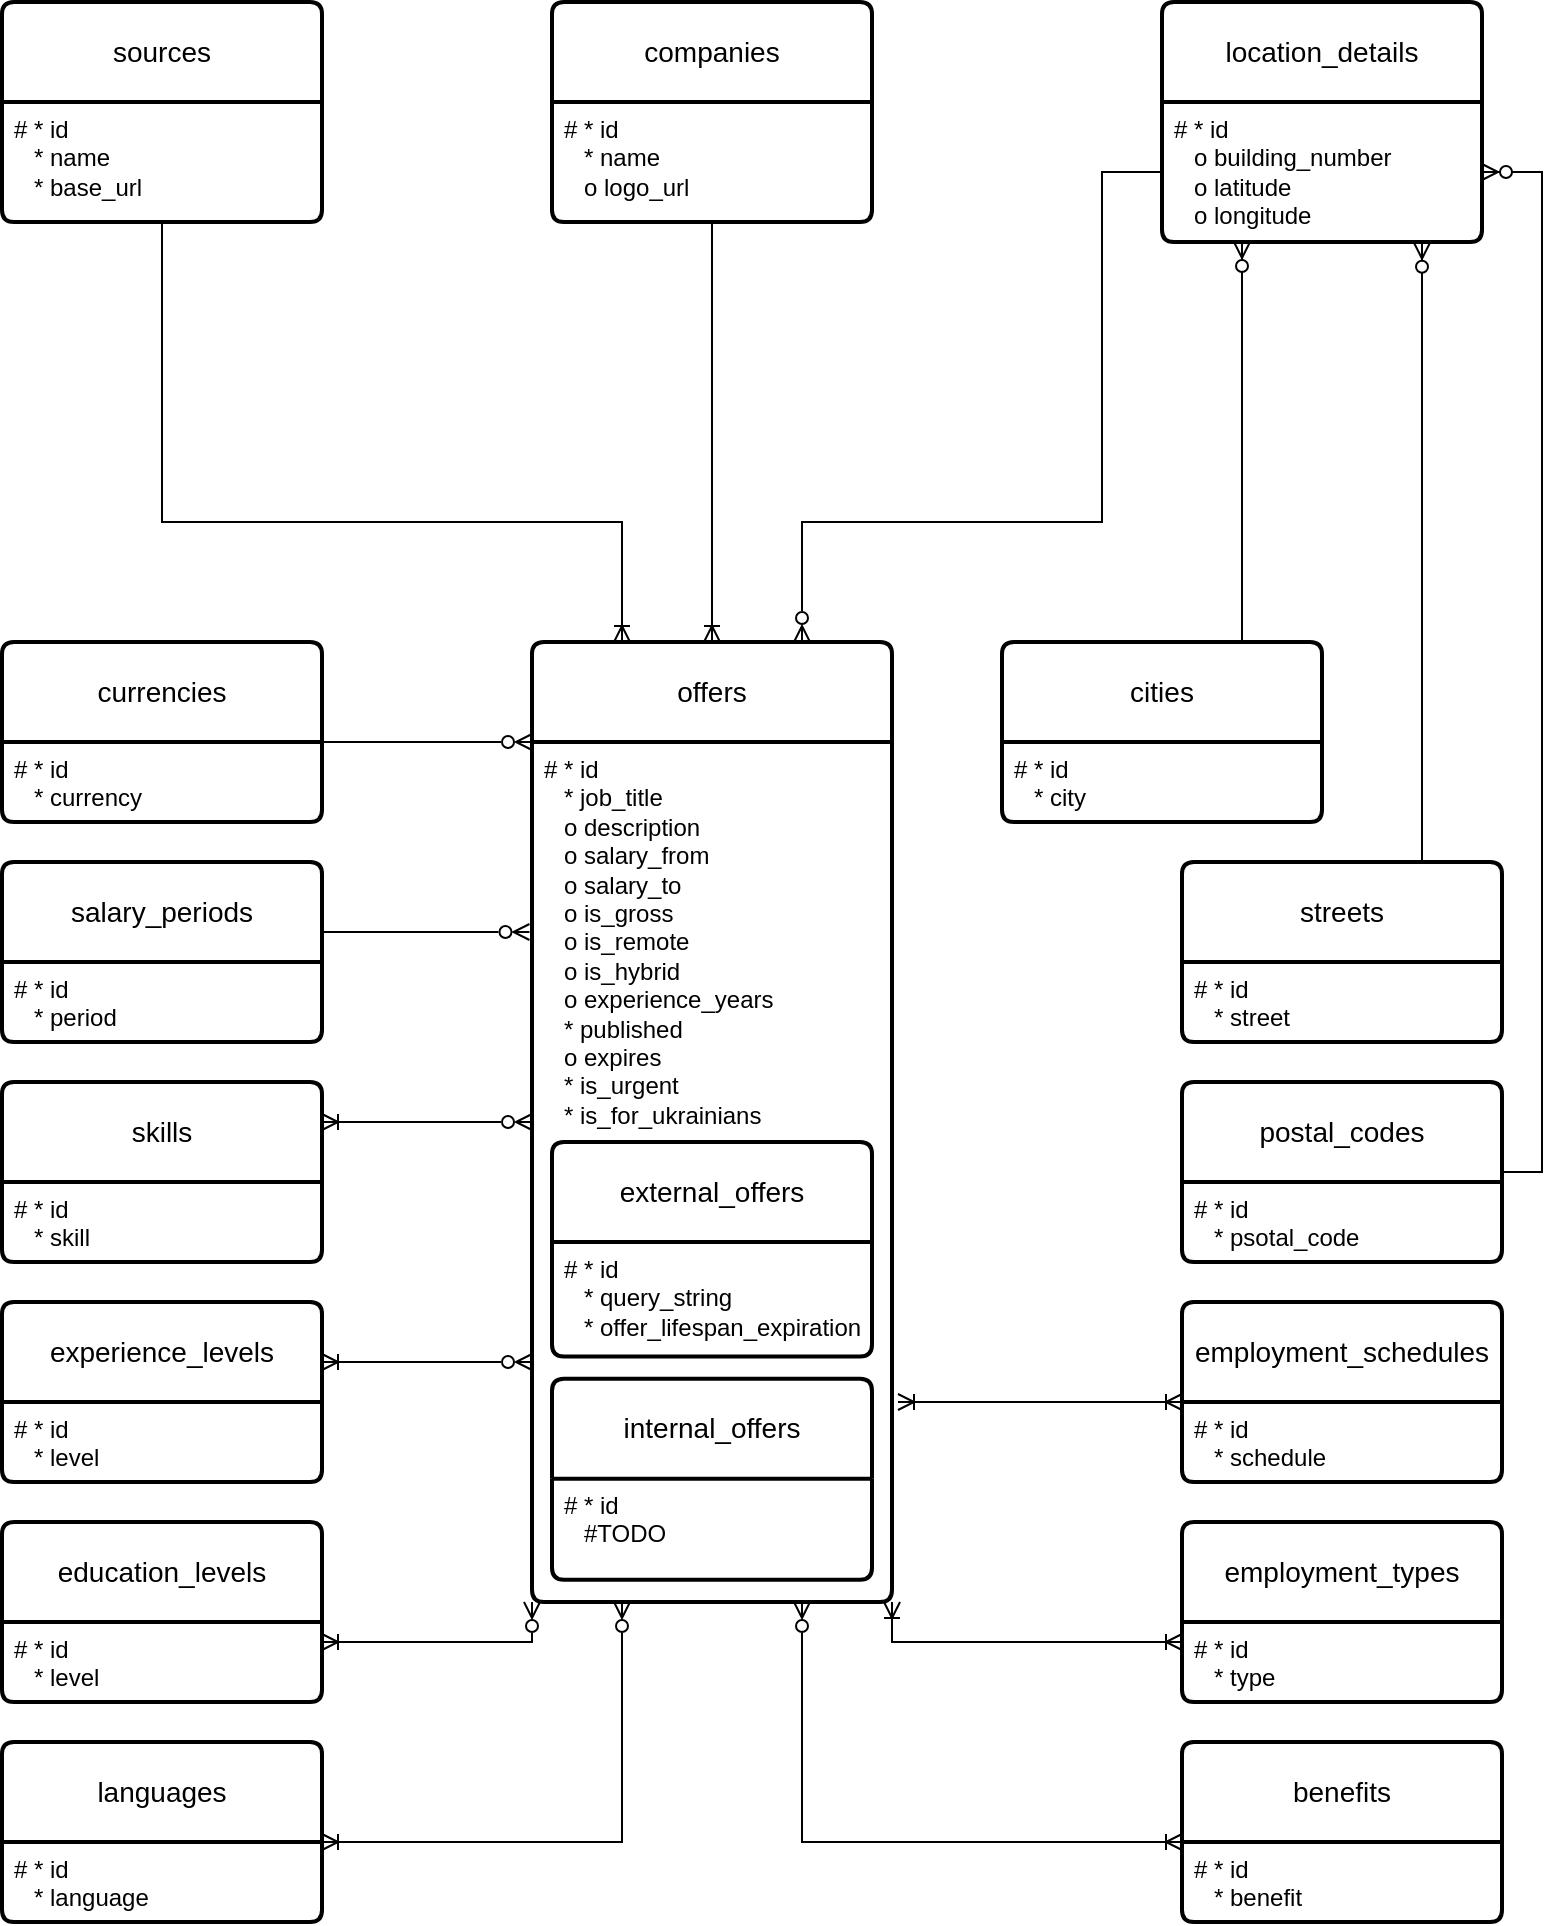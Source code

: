 <mxfile version="28.0.9">
  <diagram name="Strona-1" id="_6M75ooqKnDLT4tYcyIA">
    <mxGraphModel dx="922" dy="1304" grid="1" gridSize="10" guides="1" tooltips="1" connect="1" arrows="1" fold="1" page="1" pageScale="1" pageWidth="827" pageHeight="1169" math="0" shadow="0">
      <root>
        <mxCell id="0" />
        <mxCell id="1" parent="0" />
        <mxCell id="-K2eB1AA9z9G4rPxQfK5-10" value="sources" style="swimlane;childLayout=stackLayout;horizontal=1;startSize=50;horizontalStack=0;rounded=1;fontSize=14;fontStyle=0;strokeWidth=2;resizeParent=0;resizeLast=1;shadow=0;dashed=0;align=center;arcSize=4;whiteSpace=wrap;html=1;" vertex="1" parent="1">
          <mxGeometry x="40" y="40" width="160" height="110" as="geometry" />
        </mxCell>
        <mxCell id="-K2eB1AA9z9G4rPxQfK5-11" value="# * id&lt;div&gt;&amp;nbsp; &amp;nbsp;* name&lt;/div&gt;&lt;div&gt;&amp;nbsp; &amp;nbsp;* base_url&lt;/div&gt;" style="align=left;strokeColor=none;fillColor=none;spacingLeft=4;spacingRight=4;fontSize=12;verticalAlign=top;resizable=0;rotatable=0;part=1;html=1;whiteSpace=wrap;" vertex="1" parent="-K2eB1AA9z9G4rPxQfK5-10">
          <mxGeometry y="50" width="160" height="60" as="geometry" />
        </mxCell>
        <mxCell id="-K2eB1AA9z9G4rPxQfK5-12" value="companies" style="swimlane;childLayout=stackLayout;horizontal=1;startSize=50;horizontalStack=0;rounded=1;fontSize=14;fontStyle=0;strokeWidth=2;resizeParent=0;resizeLast=1;shadow=0;dashed=0;align=center;arcSize=4;whiteSpace=wrap;html=1;" vertex="1" parent="1">
          <mxGeometry x="315" y="40" width="160" height="110" as="geometry" />
        </mxCell>
        <mxCell id="-K2eB1AA9z9G4rPxQfK5-13" value="# * id&lt;div&gt;&amp;nbsp; &amp;nbsp;* name&lt;/div&gt;&lt;div&gt;&amp;nbsp; &amp;nbsp;o logo_url&lt;/div&gt;" style="align=left;strokeColor=none;fillColor=none;spacingLeft=4;spacingRight=4;fontSize=12;verticalAlign=top;resizable=0;rotatable=0;part=1;html=1;whiteSpace=wrap;" vertex="1" parent="-K2eB1AA9z9G4rPxQfK5-12">
          <mxGeometry y="50" width="160" height="60" as="geometry" />
        </mxCell>
        <mxCell id="-K2eB1AA9z9G4rPxQfK5-14" value="currencies" style="swimlane;childLayout=stackLayout;horizontal=1;startSize=50;horizontalStack=0;rounded=1;fontSize=14;fontStyle=0;strokeWidth=2;resizeParent=0;resizeLast=1;shadow=0;dashed=0;align=center;arcSize=4;whiteSpace=wrap;html=1;" vertex="1" parent="1">
          <mxGeometry x="40" y="360" width="160" height="90" as="geometry" />
        </mxCell>
        <mxCell id="-K2eB1AA9z9G4rPxQfK5-15" value="# * id&lt;div&gt;&amp;nbsp; &amp;nbsp;* currency&lt;/div&gt;" style="align=left;strokeColor=none;fillColor=none;spacingLeft=4;spacingRight=4;fontSize=12;verticalAlign=top;resizable=0;rotatable=0;part=1;html=1;whiteSpace=wrap;" vertex="1" parent="-K2eB1AA9z9G4rPxQfK5-14">
          <mxGeometry y="50" width="160" height="40" as="geometry" />
        </mxCell>
        <mxCell id="-K2eB1AA9z9G4rPxQfK5-18" value="salary_periods" style="swimlane;childLayout=stackLayout;horizontal=1;startSize=50;horizontalStack=0;rounded=1;fontSize=14;fontStyle=0;strokeWidth=2;resizeParent=0;resizeLast=1;shadow=0;dashed=0;align=center;arcSize=4;whiteSpace=wrap;html=1;" vertex="1" parent="1">
          <mxGeometry x="40" y="470" width="160" height="90" as="geometry" />
        </mxCell>
        <mxCell id="-K2eB1AA9z9G4rPxQfK5-19" value="# * id&lt;div&gt;&amp;nbsp; &amp;nbsp;* period&lt;/div&gt;" style="align=left;strokeColor=none;fillColor=none;spacingLeft=4;spacingRight=4;fontSize=12;verticalAlign=top;resizable=0;rotatable=0;part=1;html=1;whiteSpace=wrap;" vertex="1" parent="-K2eB1AA9z9G4rPxQfK5-18">
          <mxGeometry y="50" width="160" height="40" as="geometry" />
        </mxCell>
        <mxCell id="-K2eB1AA9z9G4rPxQfK5-20" value="experience_levels" style="swimlane;childLayout=stackLayout;horizontal=1;startSize=50;horizontalStack=0;rounded=1;fontSize=14;fontStyle=0;strokeWidth=2;resizeParent=0;resizeLast=1;shadow=0;dashed=0;align=center;arcSize=4;whiteSpace=wrap;html=1;" vertex="1" parent="1">
          <mxGeometry x="40" y="690" width="160" height="90" as="geometry" />
        </mxCell>
        <mxCell id="-K2eB1AA9z9G4rPxQfK5-21" value="# * id&lt;div&gt;&amp;nbsp; &amp;nbsp;* level&lt;/div&gt;" style="align=left;strokeColor=none;fillColor=none;spacingLeft=4;spacingRight=4;fontSize=12;verticalAlign=top;resizable=0;rotatable=0;part=1;html=1;whiteSpace=wrap;" vertex="1" parent="-K2eB1AA9z9G4rPxQfK5-20">
          <mxGeometry y="50" width="160" height="40" as="geometry" />
        </mxCell>
        <mxCell id="-K2eB1AA9z9G4rPxQfK5-22" value="skills" style="swimlane;childLayout=stackLayout;horizontal=1;startSize=50;horizontalStack=0;rounded=1;fontSize=14;fontStyle=0;strokeWidth=2;resizeParent=0;resizeLast=1;shadow=0;dashed=0;align=center;arcSize=4;whiteSpace=wrap;html=1;" vertex="1" parent="1">
          <mxGeometry x="40" y="580" width="160" height="90" as="geometry" />
        </mxCell>
        <mxCell id="-K2eB1AA9z9G4rPxQfK5-23" value="# * id&lt;div&gt;&amp;nbsp; &amp;nbsp;* skill&lt;/div&gt;" style="align=left;strokeColor=none;fillColor=none;spacingLeft=4;spacingRight=4;fontSize=12;verticalAlign=top;resizable=0;rotatable=0;part=1;html=1;whiteSpace=wrap;" vertex="1" parent="-K2eB1AA9z9G4rPxQfK5-22">
          <mxGeometry y="50" width="160" height="40" as="geometry" />
        </mxCell>
        <mxCell id="-K2eB1AA9z9G4rPxQfK5-24" value="education_levels" style="swimlane;childLayout=stackLayout;horizontal=1;startSize=50;horizontalStack=0;rounded=1;fontSize=14;fontStyle=0;strokeWidth=2;resizeParent=0;resizeLast=1;shadow=0;dashed=0;align=center;arcSize=4;whiteSpace=wrap;html=1;" vertex="1" parent="1">
          <mxGeometry x="40" y="800" width="160" height="90" as="geometry" />
        </mxCell>
        <mxCell id="-K2eB1AA9z9G4rPxQfK5-25" value="# * id&lt;div&gt;&amp;nbsp; &amp;nbsp;* level&lt;span style=&quot;color: rgba(0, 0, 0, 0); font-family: monospace; font-size: 0px; text-wrap-mode: nowrap; background-color: transparent;&quot;&gt;%3CmxGraphModel%3E%3Croot%3E%3CmxCell%20id%3D%220%22%2F%3E%3CmxCell%20id%3D%221%22%20parent%3D%220%22%2F%3E%3CmxCell%20id%3D%222%22%20value%3D%22currencies%22%20style%3D%22swimlane%3BchildLayout%3DstackLayout%3Bhorizontal%3D1%3BstartSize%3D50%3BhorizontalStack%3D0%3Brounded%3D1%3BfontSize%3D14%3BfontStyle%3D0%3BstrokeWidth%3D2%3BresizeParent%3D0%3BresizeLast%3D1%3Bshadow%3D0%3Bdashed%3D0%3Balign%3Dcenter%3BarcSize%3D4%3BwhiteSpace%3Dwrap%3Bhtml%3D1%3B%22%20vertex%3D%221%22%20parent%3D%221%22%3E%3CmxGeometry%20x%3D%22220%22%20y%3D%22230%22%20width%3D%22160%22%20height%3D%2290%22%20as%3D%22geometry%22%2F%3E%3C%2FmxCell%3E%3CmxCell%20id%3D%223%22%20value%3D%22%23%20*%20id%26lt%3Bdiv%26gt%3B%26amp%3Bnbsp%3B%20%26amp%3Bnbsp%3B*%20currency%26lt%3B%2Fdiv%26gt%3B%22%20style%3D%22align%3Dleft%3BstrokeColor%3Dnone%3BfillColor%3Dnone%3BspacingLeft%3D4%3BspacingRight%3D4%3BfontSize%3D12%3BverticalAlign%3Dtop%3Bresizable%3D0%3Brotatable%3D0%3Bpart%3D1%3Bhtml%3D1%3BwhiteSpace%3Dwrap%3B%22%20vertex%3D%221%22%20parent%3D%222%22%3E%3CmxGeometry%20y%3D%2250%22%20width%3D%22160%22%20height%3D%2240%22%20as%3D%22geometry%22%2F%3E%3C%2FmxCell%3E%3C%2Froot%3E%3C%2FmxGraphModel%3E&lt;/span&gt;&lt;/div&gt;" style="align=left;strokeColor=none;fillColor=none;spacingLeft=4;spacingRight=4;fontSize=12;verticalAlign=top;resizable=0;rotatable=0;part=1;html=1;whiteSpace=wrap;" vertex="1" parent="-K2eB1AA9z9G4rPxQfK5-24">
          <mxGeometry y="50" width="160" height="40" as="geometry" />
        </mxCell>
        <mxCell id="-K2eB1AA9z9G4rPxQfK5-26" value="employment_types" style="swimlane;childLayout=stackLayout;horizontal=1;startSize=50;horizontalStack=0;rounded=1;fontSize=14;fontStyle=0;strokeWidth=2;resizeParent=0;resizeLast=1;shadow=0;dashed=0;align=center;arcSize=4;whiteSpace=wrap;html=1;" vertex="1" parent="1">
          <mxGeometry x="630" y="800" width="160" height="90" as="geometry" />
        </mxCell>
        <mxCell id="-K2eB1AA9z9G4rPxQfK5-27" value="# * id&lt;div&gt;&amp;nbsp; &amp;nbsp;* type&lt;/div&gt;" style="align=left;strokeColor=none;fillColor=none;spacingLeft=4;spacingRight=4;fontSize=12;verticalAlign=top;resizable=0;rotatable=0;part=1;html=1;whiteSpace=wrap;" vertex="1" parent="-K2eB1AA9z9G4rPxQfK5-26">
          <mxGeometry y="50" width="160" height="40" as="geometry" />
        </mxCell>
        <mxCell id="-K2eB1AA9z9G4rPxQfK5-28" value="benefits" style="swimlane;childLayout=stackLayout;horizontal=1;startSize=50;horizontalStack=0;rounded=1;fontSize=14;fontStyle=0;strokeWidth=2;resizeParent=0;resizeLast=1;shadow=0;dashed=0;align=center;arcSize=4;whiteSpace=wrap;html=1;" vertex="1" parent="1">
          <mxGeometry x="630" y="910" width="160" height="90" as="geometry" />
        </mxCell>
        <mxCell id="-K2eB1AA9z9G4rPxQfK5-29" value="# * id&lt;div&gt;&amp;nbsp; &amp;nbsp;* benefit&lt;/div&gt;" style="align=left;strokeColor=none;fillColor=none;spacingLeft=4;spacingRight=4;fontSize=12;verticalAlign=top;resizable=0;rotatable=0;part=1;html=1;whiteSpace=wrap;" vertex="1" parent="-K2eB1AA9z9G4rPxQfK5-28">
          <mxGeometry y="50" width="160" height="40" as="geometry" />
        </mxCell>
        <mxCell id="-K2eB1AA9z9G4rPxQfK5-30" value="languages" style="swimlane;childLayout=stackLayout;horizontal=1;startSize=50;horizontalStack=0;rounded=1;fontSize=14;fontStyle=0;strokeWidth=2;resizeParent=0;resizeLast=1;shadow=0;dashed=0;align=center;arcSize=4;whiteSpace=wrap;html=1;" vertex="1" parent="1">
          <mxGeometry x="40" y="910" width="160" height="90" as="geometry" />
        </mxCell>
        <mxCell id="-K2eB1AA9z9G4rPxQfK5-31" value="# * id&lt;div&gt;&amp;nbsp; &amp;nbsp;* language&lt;/div&gt;" style="align=left;strokeColor=none;fillColor=none;spacingLeft=4;spacingRight=4;fontSize=12;verticalAlign=top;resizable=0;rotatable=0;part=1;html=1;whiteSpace=wrap;" vertex="1" parent="-K2eB1AA9z9G4rPxQfK5-30">
          <mxGeometry y="50" width="160" height="40" as="geometry" />
        </mxCell>
        <mxCell id="-K2eB1AA9z9G4rPxQfK5-32" value="employment_schedules" style="swimlane;childLayout=stackLayout;horizontal=1;startSize=50;horizontalStack=0;rounded=1;fontSize=14;fontStyle=0;strokeWidth=2;resizeParent=0;resizeLast=1;shadow=0;dashed=0;align=center;arcSize=4;whiteSpace=wrap;html=1;" vertex="1" parent="1">
          <mxGeometry x="630" y="690" width="160" height="90" as="geometry" />
        </mxCell>
        <mxCell id="-K2eB1AA9z9G4rPxQfK5-33" value="# * id&lt;div&gt;&amp;nbsp; &amp;nbsp;* schedule&lt;/div&gt;" style="align=left;strokeColor=none;fillColor=none;spacingLeft=4;spacingRight=4;fontSize=12;verticalAlign=top;resizable=0;rotatable=0;part=1;html=1;whiteSpace=wrap;" vertex="1" parent="-K2eB1AA9z9G4rPxQfK5-32">
          <mxGeometry y="50" width="160" height="40" as="geometry" />
        </mxCell>
        <mxCell id="-K2eB1AA9z9G4rPxQfK5-34" value="location_details" style="swimlane;childLayout=stackLayout;horizontal=1;startSize=50;horizontalStack=0;rounded=1;fontSize=14;fontStyle=0;strokeWidth=2;resizeParent=0;resizeLast=1;shadow=0;dashed=0;align=center;arcSize=4;whiteSpace=wrap;html=1;" vertex="1" parent="1">
          <mxGeometry x="620" y="40" width="160" height="120" as="geometry" />
        </mxCell>
        <mxCell id="-K2eB1AA9z9G4rPxQfK5-35" value="# * id&lt;div&gt;&amp;nbsp; &amp;nbsp;o building_number&lt;/div&gt;&lt;div&gt;&lt;span style=&quot;background-color: transparent; color: light-dark(rgb(0, 0, 0), rgb(255, 255, 255));&quot;&gt;&amp;nbsp; &amp;nbsp;o latitude&lt;/span&gt;&lt;/div&gt;&lt;div&gt;&amp;nbsp; &amp;nbsp;o longitude&lt;/div&gt;&lt;div&gt;&lt;br&gt;&lt;/div&gt;" style="align=left;strokeColor=none;fillColor=none;spacingLeft=4;spacingRight=4;fontSize=12;verticalAlign=top;resizable=0;rotatable=0;part=1;html=1;whiteSpace=wrap;" vertex="1" parent="-K2eB1AA9z9G4rPxQfK5-34">
          <mxGeometry y="50" width="160" height="70" as="geometry" />
        </mxCell>
        <mxCell id="-K2eB1AA9z9G4rPxQfK5-42" value="" style="group" vertex="1" connectable="0" parent="1">
          <mxGeometry x="305" y="360" width="180" height="480" as="geometry" />
        </mxCell>
        <mxCell id="-K2eB1AA9z9G4rPxQfK5-36" value="offers" style="swimlane;childLayout=stackLayout;horizontal=1;startSize=50;horizontalStack=0;rounded=1;fontSize=14;fontStyle=0;strokeWidth=2;resizeParent=0;resizeLast=1;shadow=0;dashed=0;align=center;arcSize=4;whiteSpace=wrap;html=1;" vertex="1" parent="-K2eB1AA9z9G4rPxQfK5-42">
          <mxGeometry width="180" height="480" as="geometry" />
        </mxCell>
        <mxCell id="-K2eB1AA9z9G4rPxQfK5-37" value="# * id&lt;div&gt;&amp;nbsp; &amp;nbsp;* job_title&lt;/div&gt;&lt;div&gt;&amp;nbsp; &amp;nbsp;o description&lt;/div&gt;&lt;div&gt;&amp;nbsp; &amp;nbsp;o salary_from&lt;/div&gt;&lt;div&gt;&amp;nbsp; &amp;nbsp;o salary_to&lt;/div&gt;&lt;div&gt;&amp;nbsp; &amp;nbsp;o is_gross&lt;/div&gt;&lt;div&gt;&amp;nbsp; &amp;nbsp;o is_remote&lt;/div&gt;&lt;div&gt;&amp;nbsp; &amp;nbsp;o is_hybrid&lt;/div&gt;&lt;div&gt;&amp;nbsp; &amp;nbsp;o experience_years&lt;/div&gt;&lt;div&gt;&amp;nbsp; &amp;nbsp;* published&lt;/div&gt;&lt;div&gt;&amp;nbsp; &amp;nbsp;o expires&lt;/div&gt;&lt;div&gt;&amp;nbsp; &amp;nbsp;* is_urgent&lt;/div&gt;&lt;div&gt;&amp;nbsp; &amp;nbsp;* is_for_ukrainians&lt;/div&gt;" style="align=left;strokeColor=none;fillColor=none;spacingLeft=4;spacingRight=4;fontSize=12;verticalAlign=top;resizable=0;rotatable=0;part=1;html=1;whiteSpace=wrap;" vertex="1" parent="-K2eB1AA9z9G4rPxQfK5-36">
          <mxGeometry y="50" width="180" height="430" as="geometry" />
        </mxCell>
        <mxCell id="-K2eB1AA9z9G4rPxQfK5-38" value="external_offers" style="swimlane;childLayout=stackLayout;horizontal=1;startSize=50;horizontalStack=0;rounded=1;fontSize=14;fontStyle=0;strokeWidth=2;resizeParent=0;resizeLast=1;shadow=0;dashed=0;align=center;arcSize=4;whiteSpace=wrap;html=1;" vertex="1" parent="-K2eB1AA9z9G4rPxQfK5-42">
          <mxGeometry x="10" y="250" width="160" height="107.21" as="geometry" />
        </mxCell>
        <mxCell id="-K2eB1AA9z9G4rPxQfK5-39" value="# * id&lt;div&gt;&amp;nbsp; &amp;nbsp;* query_string&lt;/div&gt;&lt;div&gt;&amp;nbsp; &amp;nbsp;* offer_lifespan_expiration&lt;/div&gt;" style="align=left;strokeColor=none;fillColor=none;spacingLeft=4;spacingRight=4;fontSize=12;verticalAlign=top;resizable=0;rotatable=0;part=1;html=1;whiteSpace=wrap;" vertex="1" parent="-K2eB1AA9z9G4rPxQfK5-38">
          <mxGeometry y="50" width="160" height="57.21" as="geometry" />
        </mxCell>
        <mxCell id="-K2eB1AA9z9G4rPxQfK5-40" value="internal_offers" style="swimlane;childLayout=stackLayout;horizontal=1;startSize=50;horizontalStack=0;rounded=1;fontSize=14;fontStyle=0;strokeWidth=2;resizeParent=0;resizeLast=1;shadow=0;dashed=0;align=center;arcSize=4;whiteSpace=wrap;html=1;" vertex="1" parent="-K2eB1AA9z9G4rPxQfK5-42">
          <mxGeometry x="10" y="368.372" width="160" height="100.465" as="geometry" />
        </mxCell>
        <mxCell id="-K2eB1AA9z9G4rPxQfK5-41" value="# * id&lt;div&gt;&amp;nbsp; &amp;nbsp;#TODO&lt;/div&gt;" style="align=left;strokeColor=none;fillColor=none;spacingLeft=4;spacingRight=4;fontSize=12;verticalAlign=top;resizable=0;rotatable=0;part=1;html=1;whiteSpace=wrap;" vertex="1" parent="-K2eB1AA9z9G4rPxQfK5-40">
          <mxGeometry y="50" width="160" height="50.465" as="geometry" />
        </mxCell>
        <mxCell id="-K2eB1AA9z9G4rPxQfK5-43" value="" style="edgeStyle=elbowEdgeStyle;fontSize=12;html=1;endArrow=ERoneToMany;rounded=0;elbow=vertical;entryX=0.25;entryY=0;entryDx=0;entryDy=0;" edge="1" parent="1" source="-K2eB1AA9z9G4rPxQfK5-11" target="-K2eB1AA9z9G4rPxQfK5-36">
          <mxGeometry width="100" height="100" relative="1" as="geometry">
            <mxPoint x="500" y="480" as="sourcePoint" />
            <mxPoint x="340" y="280" as="targetPoint" />
            <Array as="points">
              <mxPoint x="240" y="300" />
            </Array>
          </mxGeometry>
        </mxCell>
        <mxCell id="-K2eB1AA9z9G4rPxQfK5-44" value="" style="edgeStyle=elbowEdgeStyle;fontSize=12;html=1;endArrow=ERoneToMany;rounded=0;elbow=vertical;exitX=0.5;exitY=1;exitDx=0;exitDy=0;entryX=0.5;entryY=0;entryDx=0;entryDy=0;" edge="1" parent="1" source="-K2eB1AA9z9G4rPxQfK5-13" target="-K2eB1AA9z9G4rPxQfK5-36">
          <mxGeometry width="100" height="100" relative="1" as="geometry">
            <mxPoint x="375" y="300" as="sourcePoint" />
            <mxPoint x="475" y="200" as="targetPoint" />
          </mxGeometry>
        </mxCell>
        <mxCell id="-K2eB1AA9z9G4rPxQfK5-45" value="" style="edgeStyle=elbowEdgeStyle;fontSize=12;html=1;endArrow=ERzeroToMany;rounded=0;exitX=1;exitY=0.5;exitDx=0;exitDy=0;elbow=vertical;entryX=0;entryY=0;entryDx=0;entryDy=0;endFill=0;" edge="1" parent="1" target="-K2eB1AA9z9G4rPxQfK5-37">
          <mxGeometry width="100" height="100" relative="1" as="geometry">
            <mxPoint x="200" y="430" as="sourcePoint" />
            <mxPoint x="305" y="435" as="targetPoint" />
            <Array as="points">
              <mxPoint x="280" y="410" />
            </Array>
          </mxGeometry>
        </mxCell>
        <mxCell id="-K2eB1AA9z9G4rPxQfK5-47" value="" style="edgeStyle=elbowEdgeStyle;fontSize=12;html=1;endArrow=ERzeroToMany;rounded=0;exitX=1;exitY=0;exitDx=0;exitDy=0;elbow=vertical;endFill=0;entryX=-0.007;entryY=0.22;entryDx=0;entryDy=0;entryPerimeter=0;" edge="1" parent="1" source="-K2eB1AA9z9G4rPxQfK5-19" target="-K2eB1AA9z9G4rPxQfK5-37">
          <mxGeometry width="100" height="100" relative="1" as="geometry">
            <mxPoint x="500" y="480" as="sourcePoint" />
            <mxPoint x="290" y="520" as="targetPoint" />
            <Array as="points">
              <mxPoint x="250" y="505" />
            </Array>
          </mxGeometry>
        </mxCell>
        <mxCell id="-K2eB1AA9z9G4rPxQfK5-48" value="" style="edgeStyle=orthogonalEdgeStyle;fontSize=12;html=1;endArrow=ERzeroToMany;rounded=0;elbow=vertical;entryX=0.75;entryY=0;entryDx=0;entryDy=0;endFill=0;exitX=0;exitY=0.5;exitDx=0;exitDy=0;" edge="1" parent="1" source="-K2eB1AA9z9G4rPxQfK5-35" target="-K2eB1AA9z9G4rPxQfK5-36">
          <mxGeometry width="100" height="100" relative="1" as="geometry">
            <mxPoint x="580" y="120" as="sourcePoint" />
            <mxPoint x="600" y="490" as="targetPoint" />
            <Array as="points">
              <mxPoint x="590" y="125" />
              <mxPoint x="590" y="300" />
              <mxPoint x="440" y="300" />
            </Array>
          </mxGeometry>
        </mxCell>
        <mxCell id="-K2eB1AA9z9G4rPxQfK5-50" value="" style="edgeStyle=elbowEdgeStyle;fontSize=12;html=1;endArrow=ERzeroToMany;startArrow=ERoneToMany;rounded=0;elbow=vertical;startFill=0;endFill=0;entryX=0;entryY=0.5;entryDx=0;entryDy=0;" edge="1" parent="1" target="-K2eB1AA9z9G4rPxQfK5-36">
          <mxGeometry width="100" height="100" relative="1" as="geometry">
            <mxPoint x="200" y="600" as="sourcePoint" />
            <mxPoint x="300" y="600" as="targetPoint" />
            <Array as="points">
              <mxPoint x="250" y="600" />
            </Array>
          </mxGeometry>
        </mxCell>
        <mxCell id="-K2eB1AA9z9G4rPxQfK5-51" value="" style="edgeStyle=elbowEdgeStyle;fontSize=12;html=1;endArrow=ERzeroToMany;startArrow=ERoneToMany;rounded=0;elbow=vertical;entryX=0;entryY=0.5;entryDx=0;entryDy=0;startFill=0;endFill=0;" edge="1" parent="1">
          <mxGeometry width="100" height="100" relative="1" as="geometry">
            <mxPoint x="200" y="720" as="sourcePoint" />
            <mxPoint x="305" y="720" as="targetPoint" />
            <Array as="points">
              <mxPoint x="250" y="720" />
            </Array>
          </mxGeometry>
        </mxCell>
        <mxCell id="-K2eB1AA9z9G4rPxQfK5-52" value="" style="edgeStyle=elbowEdgeStyle;fontSize=12;html=1;endArrow=ERzeroToMany;startArrow=ERoneToMany;rounded=0;elbow=vertical;entryX=0;entryY=1;entryDx=0;entryDy=0;startFill=0;endFill=0;" edge="1" parent="1" target="-K2eB1AA9z9G4rPxQfK5-37">
          <mxGeometry width="100" height="100" relative="1" as="geometry">
            <mxPoint x="200" y="860" as="sourcePoint" />
            <mxPoint x="305" y="850" as="targetPoint" />
            <Array as="points">
              <mxPoint x="350" y="860" />
            </Array>
          </mxGeometry>
        </mxCell>
        <mxCell id="-K2eB1AA9z9G4rPxQfK5-53" value="" style="edgeStyle=elbowEdgeStyle;fontSize=12;html=1;endArrow=ERzeroToMany;startArrow=ERoneToMany;rounded=0;elbow=vertical;entryX=0.25;entryY=1;entryDx=0;entryDy=0;startFill=0;endFill=0;" edge="1" parent="1" target="-K2eB1AA9z9G4rPxQfK5-37">
          <mxGeometry width="100" height="100" relative="1" as="geometry">
            <mxPoint x="200" y="960" as="sourcePoint" />
            <mxPoint x="350" y="900" as="targetPoint" />
            <Array as="points">
              <mxPoint x="250" y="960" />
            </Array>
          </mxGeometry>
        </mxCell>
        <mxCell id="-K2eB1AA9z9G4rPxQfK5-56" value="" style="edgeStyle=elbowEdgeStyle;fontSize=12;html=1;endArrow=ERoneToMany;startArrow=ERoneToMany;rounded=0;elbow=vertical;exitX=1;exitY=1;exitDx=0;exitDy=0;startFill=0;endFill=0;" edge="1" parent="1" source="-K2eB1AA9z9G4rPxQfK5-37">
          <mxGeometry width="100" height="100" relative="1" as="geometry">
            <mxPoint x="520" y="850.0" as="sourcePoint" />
            <mxPoint x="630" y="860" as="targetPoint" />
            <Array as="points">
              <mxPoint x="490" y="860" />
            </Array>
          </mxGeometry>
        </mxCell>
        <mxCell id="-K2eB1AA9z9G4rPxQfK5-58" value="" style="edgeStyle=elbowEdgeStyle;fontSize=12;html=1;endArrow=ERoneToMany;startArrow=ERzeroToMany;rounded=0;elbow=vertical;exitX=0.75;exitY=1;exitDx=0;exitDy=0;startFill=0;endFill=0;" edge="1" parent="1" source="-K2eB1AA9z9G4rPxQfK5-37">
          <mxGeometry width="100" height="100" relative="1" as="geometry">
            <mxPoint x="520.0" y="603.42" as="sourcePoint" />
            <mxPoint x="630" y="960" as="targetPoint" />
            <Array as="points">
              <mxPoint x="530" y="960" />
            </Array>
          </mxGeometry>
        </mxCell>
        <mxCell id="-K2eB1AA9z9G4rPxQfK5-61" value="" style="edgeStyle=elbowEdgeStyle;fontSize=12;html=1;endArrow=ERoneToMany;startArrow=ERoneToMany;rounded=0;elbow=vertical;startFill=0;endFill=0;entryX=0;entryY=0;entryDx=0;entryDy=0;" edge="1" parent="1" target="-K2eB1AA9z9G4rPxQfK5-33">
          <mxGeometry width="100" height="100" relative="1" as="geometry">
            <mxPoint x="488" y="740" as="sourcePoint" />
            <mxPoint x="610" y="750" as="targetPoint" />
            <Array as="points">
              <mxPoint x="550" y="740" />
            </Array>
          </mxGeometry>
        </mxCell>
        <mxCell id="-K2eB1AA9z9G4rPxQfK5-62" value="cities" style="swimlane;childLayout=stackLayout;horizontal=1;startSize=50;horizontalStack=0;rounded=1;fontSize=14;fontStyle=0;strokeWidth=2;resizeParent=0;resizeLast=1;shadow=0;dashed=0;align=center;arcSize=4;whiteSpace=wrap;html=1;" vertex="1" parent="1">
          <mxGeometry x="540" y="360" width="160" height="90" as="geometry" />
        </mxCell>
        <mxCell id="-K2eB1AA9z9G4rPxQfK5-63" value="# * id&lt;div&gt;&amp;nbsp; &amp;nbsp;* city&lt;/div&gt;" style="align=left;strokeColor=none;fillColor=none;spacingLeft=4;spacingRight=4;fontSize=12;verticalAlign=top;resizable=0;rotatable=0;part=1;html=1;whiteSpace=wrap;" vertex="1" parent="-K2eB1AA9z9G4rPxQfK5-62">
          <mxGeometry y="50" width="160" height="40" as="geometry" />
        </mxCell>
        <mxCell id="-K2eB1AA9z9G4rPxQfK5-64" value="streets" style="swimlane;childLayout=stackLayout;horizontal=1;startSize=50;horizontalStack=0;rounded=1;fontSize=14;fontStyle=0;strokeWidth=2;resizeParent=0;resizeLast=1;shadow=0;dashed=0;align=center;arcSize=4;whiteSpace=wrap;html=1;" vertex="1" parent="1">
          <mxGeometry x="630" y="470" width="160" height="90" as="geometry" />
        </mxCell>
        <mxCell id="-K2eB1AA9z9G4rPxQfK5-65" value="# * id&lt;div&gt;&amp;nbsp; &amp;nbsp;* street&lt;/div&gt;" style="align=left;strokeColor=none;fillColor=none;spacingLeft=4;spacingRight=4;fontSize=12;verticalAlign=top;resizable=0;rotatable=0;part=1;html=1;whiteSpace=wrap;" vertex="1" parent="-K2eB1AA9z9G4rPxQfK5-64">
          <mxGeometry y="50" width="160" height="40" as="geometry" />
        </mxCell>
        <mxCell id="-K2eB1AA9z9G4rPxQfK5-66" value="postal_codes" style="swimlane;childLayout=stackLayout;horizontal=1;startSize=50;horizontalStack=0;rounded=1;fontSize=14;fontStyle=0;strokeWidth=2;resizeParent=0;resizeLast=1;shadow=0;dashed=0;align=center;arcSize=4;whiteSpace=wrap;html=1;" vertex="1" parent="1">
          <mxGeometry x="630" y="580" width="160" height="90" as="geometry" />
        </mxCell>
        <mxCell id="-K2eB1AA9z9G4rPxQfK5-67" value="# * id&lt;div&gt;&amp;nbsp; &amp;nbsp;* psotal_code&lt;/div&gt;" style="align=left;strokeColor=none;fillColor=none;spacingLeft=4;spacingRight=4;fontSize=12;verticalAlign=top;resizable=0;rotatable=0;part=1;html=1;whiteSpace=wrap;" vertex="1" parent="-K2eB1AA9z9G4rPxQfK5-66">
          <mxGeometry y="50" width="160" height="40" as="geometry" />
        </mxCell>
        <mxCell id="-K2eB1AA9z9G4rPxQfK5-68" value="" style="edgeStyle=elbowEdgeStyle;fontSize=12;html=1;endArrow=ERzeroToMany;endFill=1;rounded=0;elbow=vertical;exitX=0.75;exitY=0;exitDx=0;exitDy=0;entryX=0.25;entryY=1;entryDx=0;entryDy=0;" edge="1" parent="1" source="-K2eB1AA9z9G4rPxQfK5-62" target="-K2eB1AA9z9G4rPxQfK5-35">
          <mxGeometry width="100" height="100" relative="1" as="geometry">
            <mxPoint x="730" y="320" as="sourcePoint" />
            <mxPoint x="810" y="230" as="targetPoint" />
          </mxGeometry>
        </mxCell>
        <mxCell id="-K2eB1AA9z9G4rPxQfK5-71" value="" style="edgeStyle=orthogonalEdgeStyle;fontSize=12;html=1;endArrow=ERzeroToMany;endFill=1;rounded=0;elbow=horizontal;exitX=0.75;exitY=0;exitDx=0;exitDy=0;entryX=0.804;entryY=1.005;entryDx=0;entryDy=0;entryPerimeter=0;" edge="1" parent="1">
          <mxGeometry width="100" height="100" relative="1" as="geometry">
            <mxPoint x="751.36" y="470.0" as="sourcePoint" />
            <mxPoint x="750.0" y="160.35" as="targetPoint" />
            <Array as="points">
              <mxPoint x="750" y="470" />
            </Array>
          </mxGeometry>
        </mxCell>
        <mxCell id="-K2eB1AA9z9G4rPxQfK5-72" value="" style="edgeStyle=orthogonalEdgeStyle;fontSize=12;html=1;endArrow=ERzeroToMany;endFill=1;rounded=0;elbow=vertical;exitX=1;exitY=0.5;exitDx=0;exitDy=0;entryX=1;entryY=0.5;entryDx=0;entryDy=0;" edge="1" parent="1" source="-K2eB1AA9z9G4rPxQfK5-66" target="-K2eB1AA9z9G4rPxQfK5-35">
          <mxGeometry width="100" height="100" relative="1" as="geometry">
            <mxPoint x="760" y="570" as="sourcePoint" />
            <mxPoint x="760" y="260" as="targetPoint" />
            <Array as="points">
              <mxPoint x="810" y="625" />
              <mxPoint x="810" y="125" />
            </Array>
          </mxGeometry>
        </mxCell>
      </root>
    </mxGraphModel>
  </diagram>
</mxfile>
